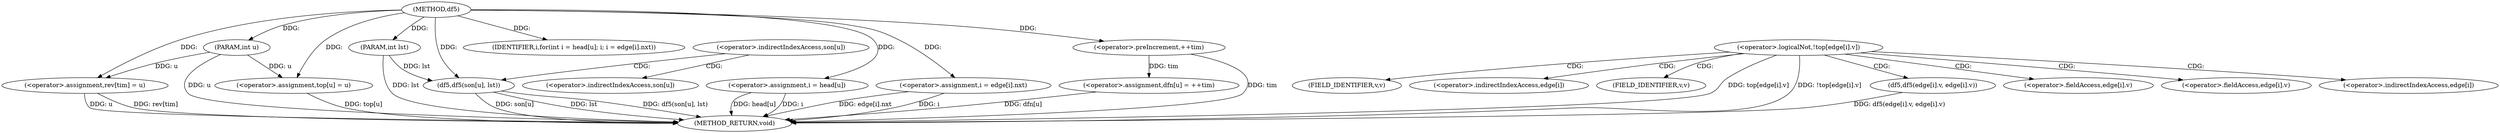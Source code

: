 digraph "df5" {  
"1000296" [label = "(METHOD,df5)" ]
"1000362" [label = "(METHOD_RETURN,void)" ]
"1000297" [label = "(PARAM,int u)" ]
"1000298" [label = "(PARAM,int lst)" ]
"1000301" [label = "(<operator>.assignment,top[u] = u)" ]
"1000322" [label = "(df5,df5(son[u], lst))" ]
"1000329" [label = "(<operator>.assignment,i = head[u])" ]
"1000334" [label = "(IDENTIFIER,i,for(int i = head[u]; i; i = edge[i].nxt))" ]
"1000335" [label = "(<operator>.assignment,i = edge[i].nxt)" ]
"1000307" [label = "(<operator>.assignment,dfn[u] = ++tim)" ]
"1000313" [label = "(<operator>.assignment,rev[tim] = u)" ]
"1000343" [label = "(<operator>.logicalNot,!top[edge[i].v])" ]
"1000351" [label = "(df5,df5(edge[i].v, edge[i].v))" ]
"1000311" [label = "(<operator>.preIncrement,++tim)" ]
"1000319" [label = "(<operator>.indirectIndexAccess,son[u])" ]
"1000323" [label = "(<operator>.indirectIndexAccess,son[u])" ]
"1000352" [label = "(<operator>.fieldAccess,edge[i].v)" ]
"1000357" [label = "(<operator>.fieldAccess,edge[i].v)" ]
"1000353" [label = "(<operator>.indirectIndexAccess,edge[i])" ]
"1000356" [label = "(FIELD_IDENTIFIER,v,v)" ]
"1000358" [label = "(<operator>.indirectIndexAccess,edge[i])" ]
"1000361" [label = "(FIELD_IDENTIFIER,v,v)" ]
  "1000297" -> "1000362"  [ label = "DDG: u"] 
  "1000298" -> "1000362"  [ label = "DDG: lst"] 
  "1000301" -> "1000362"  [ label = "DDG: top[u]"] 
  "1000307" -> "1000362"  [ label = "DDG: dfn[u]"] 
  "1000311" -> "1000362"  [ label = "DDG: tim"] 
  "1000313" -> "1000362"  [ label = "DDG: rev[tim]"] 
  "1000313" -> "1000362"  [ label = "DDG: u"] 
  "1000322" -> "1000362"  [ label = "DDG: son[u]"] 
  "1000322" -> "1000362"  [ label = "DDG: lst"] 
  "1000322" -> "1000362"  [ label = "DDG: df5(son[u], lst)"] 
  "1000329" -> "1000362"  [ label = "DDG: i"] 
  "1000329" -> "1000362"  [ label = "DDG: head[u]"] 
  "1000343" -> "1000362"  [ label = "DDG: top[edge[i].v]"] 
  "1000343" -> "1000362"  [ label = "DDG: !top[edge[i].v]"] 
  "1000351" -> "1000362"  [ label = "DDG: df5(edge[i].v, edge[i].v)"] 
  "1000335" -> "1000362"  [ label = "DDG: i"] 
  "1000335" -> "1000362"  [ label = "DDG: edge[i].nxt"] 
  "1000296" -> "1000297"  [ label = "DDG: "] 
  "1000296" -> "1000298"  [ label = "DDG: "] 
  "1000297" -> "1000301"  [ label = "DDG: u"] 
  "1000296" -> "1000301"  [ label = "DDG: "] 
  "1000296" -> "1000334"  [ label = "DDG: "] 
  "1000297" -> "1000313"  [ label = "DDG: u"] 
  "1000296" -> "1000313"  [ label = "DDG: "] 
  "1000298" -> "1000322"  [ label = "DDG: lst"] 
  "1000296" -> "1000322"  [ label = "DDG: "] 
  "1000296" -> "1000329"  [ label = "DDG: "] 
  "1000296" -> "1000335"  [ label = "DDG: "] 
  "1000311" -> "1000307"  [ label = "DDG: tim"] 
  "1000296" -> "1000311"  [ label = "DDG: "] 
  "1000319" -> "1000323"  [ label = "CDG: "] 
  "1000319" -> "1000322"  [ label = "CDG: "] 
  "1000343" -> "1000356"  [ label = "CDG: "] 
  "1000343" -> "1000351"  [ label = "CDG: "] 
  "1000343" -> "1000357"  [ label = "CDG: "] 
  "1000343" -> "1000361"  [ label = "CDG: "] 
  "1000343" -> "1000358"  [ label = "CDG: "] 
  "1000343" -> "1000352"  [ label = "CDG: "] 
  "1000343" -> "1000353"  [ label = "CDG: "] 
}
